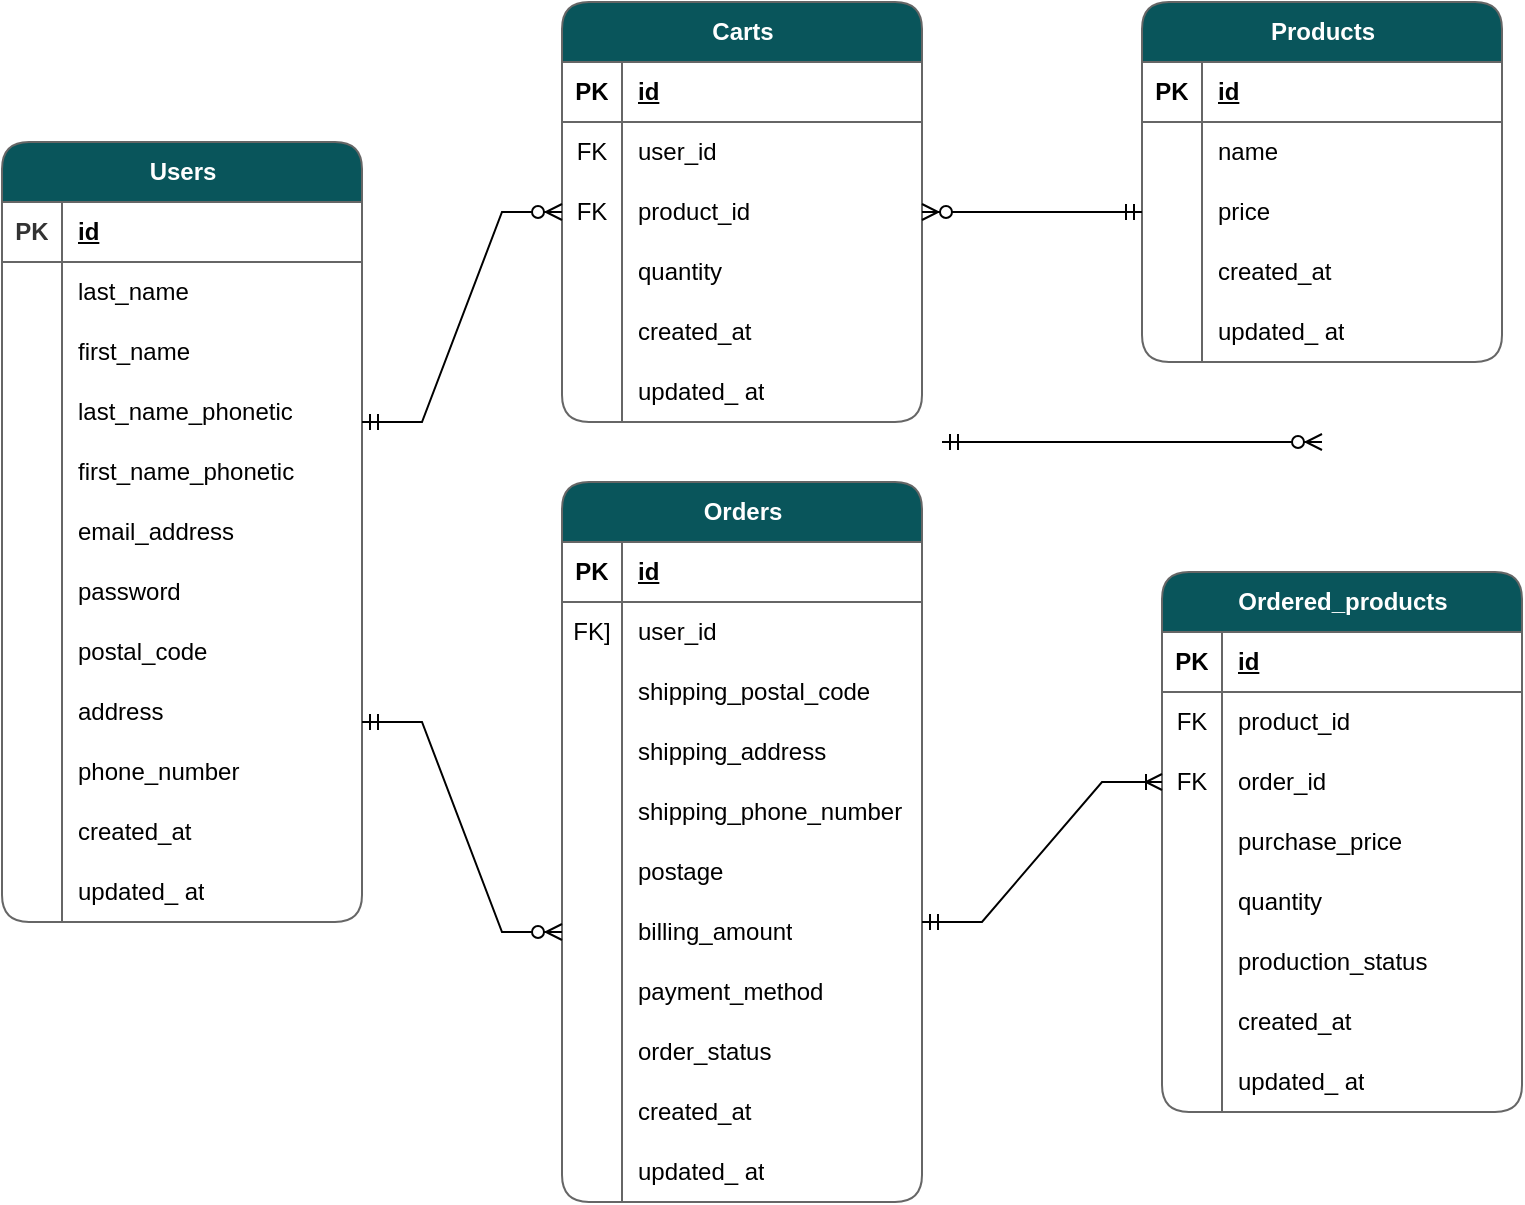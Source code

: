<mxfile version="22.0.6" type="github">
  <diagram name="ページ1" id="nwDqzU09awGW9YATZ_V5">
    <mxGraphModel dx="1235" dy="666" grid="1" gridSize="10" guides="1" tooltips="1" connect="1" arrows="1" fold="1" page="1" pageScale="1" pageWidth="827" pageHeight="1169" math="0" shadow="0">
      <root>
        <mxCell id="0" />
        <mxCell id="1" parent="0" />
        <mxCell id="tBLxV8SjQWjYZ5HWTpgi-1" value="Users" style="shape=table;startSize=30;container=1;collapsible=1;childLayout=tableLayout;fixedRows=1;rowLines=0;fontStyle=1;align=center;resizeLast=1;html=1;rounded=1;shadow=0;swimlaneFillColor=#FFFFFF;fontSize=12;labelBackgroundColor=none;fillColor=#09555B;strokeColor=#666666;fontColor=#FFFFFF;" parent="1" vertex="1">
          <mxGeometry x="50" y="120" width="180" height="390" as="geometry" />
        </mxCell>
        <mxCell id="tBLxV8SjQWjYZ5HWTpgi-2" value="" style="shape=tableRow;horizontal=0;startSize=0;swimlaneHead=0;swimlaneBody=0;fillColor=none;collapsible=0;dropTarget=0;points=[[0,0.5],[1,0.5]];portConstraint=eastwest;top=0;left=0;right=0;bottom=1;labelBackgroundColor=none;strokeColor=#666666;fontColor=#333333;swimlaneFillColor=#FFFFFF;" parent="tBLxV8SjQWjYZ5HWTpgi-1" vertex="1">
          <mxGeometry y="30" width="180" height="30" as="geometry" />
        </mxCell>
        <mxCell id="tBLxV8SjQWjYZ5HWTpgi-3" value="PK" style="shape=partialRectangle;connectable=0;fillColor=none;top=0;left=0;bottom=0;right=0;fontStyle=1;overflow=hidden;whiteSpace=wrap;html=1;labelBackgroundColor=none;strokeColor=#666666;fontColor=#333333;swimlaneFillColor=#FFFFFF;" parent="tBLxV8SjQWjYZ5HWTpgi-2" vertex="1">
          <mxGeometry width="30" height="30" as="geometry">
            <mxRectangle width="30" height="30" as="alternateBounds" />
          </mxGeometry>
        </mxCell>
        <mxCell id="tBLxV8SjQWjYZ5HWTpgi-4" value="id" style="shape=partialRectangle;connectable=0;fillColor=none;top=0;left=0;bottom=0;right=0;align=left;spacingLeft=6;fontStyle=5;overflow=hidden;whiteSpace=wrap;html=1;labelBackgroundColor=none;strokeColor=#666666;fontColor=#000000;swimlaneFillColor=#FFFFFF;" parent="tBLxV8SjQWjYZ5HWTpgi-2" vertex="1">
          <mxGeometry x="30" width="150" height="30" as="geometry">
            <mxRectangle width="150" height="30" as="alternateBounds" />
          </mxGeometry>
        </mxCell>
        <mxCell id="tBLxV8SjQWjYZ5HWTpgi-5" value="" style="shape=tableRow;horizontal=0;startSize=0;swimlaneHead=0;swimlaneBody=0;fillColor=none;collapsible=0;dropTarget=0;points=[[0,0.5],[1,0.5]];portConstraint=eastwest;top=0;left=0;right=0;bottom=0;labelBackgroundColor=none;strokeColor=#666666;fontColor=#333333;swimlaneFillColor=#FFFFFF;" parent="tBLxV8SjQWjYZ5HWTpgi-1" vertex="1">
          <mxGeometry y="60" width="180" height="30" as="geometry" />
        </mxCell>
        <mxCell id="tBLxV8SjQWjYZ5HWTpgi-6" value="" style="shape=partialRectangle;connectable=0;fillColor=none;top=0;left=0;bottom=0;right=0;editable=1;overflow=hidden;whiteSpace=wrap;html=1;labelBackgroundColor=none;strokeColor=#666666;fontColor=#333333;swimlaneFillColor=#FFFFFF;" parent="tBLxV8SjQWjYZ5HWTpgi-5" vertex="1">
          <mxGeometry width="30" height="30" as="geometry">
            <mxRectangle width="30" height="30" as="alternateBounds" />
          </mxGeometry>
        </mxCell>
        <mxCell id="tBLxV8SjQWjYZ5HWTpgi-7" value="last_name" style="shape=partialRectangle;connectable=0;fillColor=none;top=0;left=0;bottom=0;right=0;align=left;spacingLeft=6;overflow=hidden;whiteSpace=wrap;html=1;labelBackgroundColor=none;strokeColor=#666666;fontColor=#000000;swimlaneFillColor=#FFFFFF;" parent="tBLxV8SjQWjYZ5HWTpgi-5" vertex="1">
          <mxGeometry x="30" width="150" height="30" as="geometry">
            <mxRectangle width="150" height="30" as="alternateBounds" />
          </mxGeometry>
        </mxCell>
        <mxCell id="Sq_PaUydA-7eshv0mFdp-24" style="shape=tableRow;horizontal=0;startSize=0;swimlaneHead=0;swimlaneBody=0;fillColor=none;collapsible=0;dropTarget=0;points=[[0,0.5],[1,0.5]];portConstraint=eastwest;top=0;left=0;right=0;bottom=0;labelBackgroundColor=none;strokeColor=#666666;fontColor=#333333;swimlaneFillColor=#FFFFFF;" parent="tBLxV8SjQWjYZ5HWTpgi-1" vertex="1">
          <mxGeometry y="90" width="180" height="30" as="geometry" />
        </mxCell>
        <mxCell id="Sq_PaUydA-7eshv0mFdp-25" style="shape=partialRectangle;connectable=0;fillColor=none;top=0;left=0;bottom=0;right=0;editable=1;overflow=hidden;whiteSpace=wrap;html=1;labelBackgroundColor=none;strokeColor=#666666;fontColor=#333333;swimlaneFillColor=#FFFFFF;" parent="Sq_PaUydA-7eshv0mFdp-24" vertex="1">
          <mxGeometry width="30" height="30" as="geometry">
            <mxRectangle width="30" height="30" as="alternateBounds" />
          </mxGeometry>
        </mxCell>
        <mxCell id="Sq_PaUydA-7eshv0mFdp-26" value="first_name" style="shape=partialRectangle;connectable=0;fillColor=none;top=0;left=0;bottom=0;right=0;align=left;spacingLeft=6;overflow=hidden;whiteSpace=wrap;html=1;labelBackgroundColor=none;strokeColor=#666666;fontColor=#000000;swimlaneFillColor=#FFFFFF;" parent="Sq_PaUydA-7eshv0mFdp-24" vertex="1">
          <mxGeometry x="30" width="150" height="30" as="geometry">
            <mxRectangle width="150" height="30" as="alternateBounds" />
          </mxGeometry>
        </mxCell>
        <mxCell id="Sq_PaUydA-7eshv0mFdp-30" style="shape=tableRow;horizontal=0;startSize=0;swimlaneHead=0;swimlaneBody=0;fillColor=none;collapsible=0;dropTarget=0;points=[[0,0.5],[1,0.5]];portConstraint=eastwest;top=0;left=0;right=0;bottom=0;labelBackgroundColor=none;strokeColor=#666666;fontColor=#333333;swimlaneFillColor=#FFFFFF;" parent="tBLxV8SjQWjYZ5HWTpgi-1" vertex="1">
          <mxGeometry y="120" width="180" height="30" as="geometry" />
        </mxCell>
        <mxCell id="Sq_PaUydA-7eshv0mFdp-31" style="shape=partialRectangle;connectable=0;fillColor=none;top=0;left=0;bottom=0;right=0;editable=1;overflow=hidden;whiteSpace=wrap;html=1;labelBackgroundColor=none;strokeColor=#666666;fontColor=#333333;swimlaneFillColor=#FFFFFF;" parent="Sq_PaUydA-7eshv0mFdp-30" vertex="1">
          <mxGeometry width="30" height="30" as="geometry">
            <mxRectangle width="30" height="30" as="alternateBounds" />
          </mxGeometry>
        </mxCell>
        <mxCell id="Sq_PaUydA-7eshv0mFdp-32" value="last_name_phonetic" style="shape=partialRectangle;connectable=0;fillColor=none;top=0;left=0;bottom=0;right=0;align=left;spacingLeft=6;overflow=hidden;whiteSpace=wrap;html=1;labelBackgroundColor=none;strokeColor=#666666;fontColor=#000000;swimlaneFillColor=#FFFFFF;" parent="Sq_PaUydA-7eshv0mFdp-30" vertex="1">
          <mxGeometry x="30" width="150" height="30" as="geometry">
            <mxRectangle width="150" height="30" as="alternateBounds" />
          </mxGeometry>
        </mxCell>
        <mxCell id="Sq_PaUydA-7eshv0mFdp-27" style="shape=tableRow;horizontal=0;startSize=0;swimlaneHead=0;swimlaneBody=0;fillColor=none;collapsible=0;dropTarget=0;points=[[0,0.5],[1,0.5]];portConstraint=eastwest;top=0;left=0;right=0;bottom=0;labelBackgroundColor=none;strokeColor=#666666;fontColor=#333333;swimlaneFillColor=#FFFFFF;" parent="tBLxV8SjQWjYZ5HWTpgi-1" vertex="1">
          <mxGeometry y="150" width="180" height="30" as="geometry" />
        </mxCell>
        <mxCell id="Sq_PaUydA-7eshv0mFdp-28" style="shape=partialRectangle;connectable=0;fillColor=none;top=0;left=0;bottom=0;right=0;editable=1;overflow=hidden;whiteSpace=wrap;html=1;labelBackgroundColor=none;strokeColor=#666666;fontColor=#333333;swimlaneFillColor=#FFFFFF;" parent="Sq_PaUydA-7eshv0mFdp-27" vertex="1">
          <mxGeometry width="30" height="30" as="geometry">
            <mxRectangle width="30" height="30" as="alternateBounds" />
          </mxGeometry>
        </mxCell>
        <mxCell id="Sq_PaUydA-7eshv0mFdp-29" value="first_name_phonetic" style="shape=partialRectangle;connectable=0;fillColor=none;top=0;left=0;bottom=0;right=0;align=left;spacingLeft=6;overflow=hidden;whiteSpace=wrap;html=1;labelBackgroundColor=none;strokeColor=#666666;fontColor=#000000;swimlaneFillColor=#FFFFFF;" parent="Sq_PaUydA-7eshv0mFdp-27" vertex="1">
          <mxGeometry x="30" width="150" height="30" as="geometry">
            <mxRectangle width="150" height="30" as="alternateBounds" />
          </mxGeometry>
        </mxCell>
        <mxCell id="tBLxV8SjQWjYZ5HWTpgi-11" value="" style="shape=tableRow;horizontal=0;startSize=0;swimlaneHead=0;swimlaneBody=0;fillColor=none;collapsible=0;dropTarget=0;points=[[0,0.5],[1,0.5]];portConstraint=eastwest;top=0;left=0;right=0;bottom=0;labelBackgroundColor=none;strokeColor=#666666;fontColor=#333333;swimlaneFillColor=#FFFFFF;" parent="tBLxV8SjQWjYZ5HWTpgi-1" vertex="1">
          <mxGeometry y="180" width="180" height="30" as="geometry" />
        </mxCell>
        <mxCell id="tBLxV8SjQWjYZ5HWTpgi-12" value="" style="shape=partialRectangle;connectable=0;fillColor=none;top=0;left=0;bottom=0;right=0;editable=1;overflow=hidden;whiteSpace=wrap;html=1;labelBackgroundColor=none;strokeColor=#666666;fontColor=#333333;swimlaneFillColor=#FFFFFF;" parent="tBLxV8SjQWjYZ5HWTpgi-11" vertex="1">
          <mxGeometry width="30" height="30" as="geometry">
            <mxRectangle width="30" height="30" as="alternateBounds" />
          </mxGeometry>
        </mxCell>
        <mxCell id="tBLxV8SjQWjYZ5HWTpgi-13" value="email_address" style="shape=partialRectangle;connectable=0;fillColor=none;top=0;left=0;bottom=0;right=0;align=left;spacingLeft=6;overflow=hidden;whiteSpace=wrap;html=1;labelBackgroundColor=none;strokeColor=#666666;fontColor=#000000;swimlaneFillColor=#FFFFFF;" parent="tBLxV8SjQWjYZ5HWTpgi-11" vertex="1">
          <mxGeometry x="30" width="150" height="30" as="geometry">
            <mxRectangle width="150" height="30" as="alternateBounds" />
          </mxGeometry>
        </mxCell>
        <mxCell id="tBLxV8SjQWjYZ5HWTpgi-8" value="" style="shape=tableRow;horizontal=0;startSize=0;swimlaneHead=0;swimlaneBody=0;fillColor=none;collapsible=0;dropTarget=0;points=[[0,0.5],[1,0.5]];portConstraint=eastwest;top=0;left=0;right=0;bottom=0;labelBackgroundColor=none;strokeColor=#666666;fontColor=#333333;swimlaneFillColor=#FFFFFF;" parent="tBLxV8SjQWjYZ5HWTpgi-1" vertex="1">
          <mxGeometry y="210" width="180" height="30" as="geometry" />
        </mxCell>
        <mxCell id="tBLxV8SjQWjYZ5HWTpgi-9" value="" style="shape=partialRectangle;connectable=0;fillColor=none;top=0;left=0;bottom=0;right=0;editable=1;overflow=hidden;whiteSpace=wrap;html=1;labelBackgroundColor=none;strokeColor=#666666;fontColor=#333333;swimlaneFillColor=#FFFFFF;" parent="tBLxV8SjQWjYZ5HWTpgi-8" vertex="1">
          <mxGeometry width="30" height="30" as="geometry">
            <mxRectangle width="30" height="30" as="alternateBounds" />
          </mxGeometry>
        </mxCell>
        <mxCell id="tBLxV8SjQWjYZ5HWTpgi-10" value="password" style="shape=partialRectangle;connectable=0;fillColor=none;top=0;left=0;bottom=0;right=0;align=left;spacingLeft=6;overflow=hidden;whiteSpace=wrap;html=1;labelBackgroundColor=none;strokeColor=#666666;fontColor=#000000;swimlaneFillColor=#FFFFFF;" parent="tBLxV8SjQWjYZ5HWTpgi-8" vertex="1">
          <mxGeometry x="30" width="150" height="30" as="geometry">
            <mxRectangle width="150" height="30" as="alternateBounds" />
          </mxGeometry>
        </mxCell>
        <mxCell id="Sq_PaUydA-7eshv0mFdp-7" style="shape=tableRow;horizontal=0;startSize=0;swimlaneHead=0;swimlaneBody=0;fillColor=none;collapsible=0;dropTarget=0;points=[[0,0.5],[1,0.5]];portConstraint=eastwest;top=0;left=0;right=0;bottom=0;labelBackgroundColor=none;strokeColor=#666666;fontColor=#333333;swimlaneFillColor=#FFFFFF;" parent="tBLxV8SjQWjYZ5HWTpgi-1" vertex="1">
          <mxGeometry y="240" width="180" height="30" as="geometry" />
        </mxCell>
        <mxCell id="Sq_PaUydA-7eshv0mFdp-8" style="shape=partialRectangle;connectable=0;fillColor=none;top=0;left=0;bottom=0;right=0;editable=1;overflow=hidden;whiteSpace=wrap;html=1;labelBackgroundColor=none;strokeColor=#666666;fontColor=#333333;swimlaneFillColor=#FFFFFF;" parent="Sq_PaUydA-7eshv0mFdp-7" vertex="1">
          <mxGeometry width="30" height="30" as="geometry">
            <mxRectangle width="30" height="30" as="alternateBounds" />
          </mxGeometry>
        </mxCell>
        <mxCell id="Sq_PaUydA-7eshv0mFdp-9" value="postal_code" style="shape=partialRectangle;connectable=0;fillColor=none;top=0;left=0;bottom=0;right=0;align=left;spacingLeft=6;overflow=hidden;whiteSpace=wrap;html=1;labelBackgroundColor=none;strokeColor=#666666;fontColor=#000000;swimlaneFillColor=#FFFFFF;" parent="Sq_PaUydA-7eshv0mFdp-7" vertex="1">
          <mxGeometry x="30" width="150" height="30" as="geometry">
            <mxRectangle width="150" height="30" as="alternateBounds" />
          </mxGeometry>
        </mxCell>
        <mxCell id="Sq_PaUydA-7eshv0mFdp-10" style="shape=tableRow;horizontal=0;startSize=0;swimlaneHead=0;swimlaneBody=0;fillColor=none;collapsible=0;dropTarget=0;points=[[0,0.5],[1,0.5]];portConstraint=eastwest;top=0;left=0;right=0;bottom=0;labelBackgroundColor=none;strokeColor=#666666;fontColor=#333333;swimlaneFillColor=#FFFFFF;" parent="tBLxV8SjQWjYZ5HWTpgi-1" vertex="1">
          <mxGeometry y="270" width="180" height="30" as="geometry" />
        </mxCell>
        <mxCell id="Sq_PaUydA-7eshv0mFdp-11" style="shape=partialRectangle;connectable=0;fillColor=none;top=0;left=0;bottom=0;right=0;editable=1;overflow=hidden;whiteSpace=wrap;html=1;labelBackgroundColor=none;strokeColor=#666666;fontColor=#333333;swimlaneFillColor=#FFFFFF;" parent="Sq_PaUydA-7eshv0mFdp-10" vertex="1">
          <mxGeometry width="30" height="30" as="geometry">
            <mxRectangle width="30" height="30" as="alternateBounds" />
          </mxGeometry>
        </mxCell>
        <mxCell id="Sq_PaUydA-7eshv0mFdp-12" value="address" style="shape=partialRectangle;connectable=0;fillColor=none;top=0;left=0;bottom=0;right=0;align=left;spacingLeft=6;overflow=hidden;whiteSpace=wrap;html=1;labelBackgroundColor=none;strokeColor=#666666;fontColor=#000000;swimlaneFillColor=#FFFFFF;" parent="Sq_PaUydA-7eshv0mFdp-10" vertex="1">
          <mxGeometry x="30" width="150" height="30" as="geometry">
            <mxRectangle width="150" height="30" as="alternateBounds" />
          </mxGeometry>
        </mxCell>
        <mxCell id="YsXFRis1GorDOg6ayHIY-41" style="shape=tableRow;horizontal=0;startSize=0;swimlaneHead=0;swimlaneBody=0;fillColor=none;collapsible=0;dropTarget=0;points=[[0,0.5],[1,0.5]];portConstraint=eastwest;top=0;left=0;right=0;bottom=0;labelBackgroundColor=none;strokeColor=#666666;fontColor=#333333;swimlaneFillColor=#FFFFFF;" vertex="1" parent="tBLxV8SjQWjYZ5HWTpgi-1">
          <mxGeometry y="300" width="180" height="30" as="geometry" />
        </mxCell>
        <mxCell id="YsXFRis1GorDOg6ayHIY-42" style="shape=partialRectangle;connectable=0;fillColor=none;top=0;left=0;bottom=0;right=0;editable=1;overflow=hidden;whiteSpace=wrap;html=1;labelBackgroundColor=none;strokeColor=#666666;fontColor=#333333;swimlaneFillColor=#FFFFFF;" vertex="1" parent="YsXFRis1GorDOg6ayHIY-41">
          <mxGeometry width="30" height="30" as="geometry">
            <mxRectangle width="30" height="30" as="alternateBounds" />
          </mxGeometry>
        </mxCell>
        <mxCell id="YsXFRis1GorDOg6ayHIY-43" value="phone_number" style="shape=partialRectangle;connectable=0;fillColor=none;top=0;left=0;bottom=0;right=0;align=left;spacingLeft=6;overflow=hidden;whiteSpace=wrap;html=1;labelBackgroundColor=none;strokeColor=#666666;fontColor=#000000;swimlaneFillColor=#FFFFFF;" vertex="1" parent="YsXFRis1GorDOg6ayHIY-41">
          <mxGeometry x="30" width="150" height="30" as="geometry">
            <mxRectangle width="150" height="30" as="alternateBounds" />
          </mxGeometry>
        </mxCell>
        <mxCell id="Flq6mwINSHxZf68kvS4r-76" style="shape=tableRow;horizontal=0;startSize=0;swimlaneHead=0;swimlaneBody=0;fillColor=none;collapsible=0;dropTarget=0;points=[[0,0.5],[1,0.5]];portConstraint=eastwest;top=0;left=0;right=0;bottom=0;labelBackgroundColor=none;strokeColor=#666666;fontColor=#333333;swimlaneFillColor=#FFFFFF;" parent="tBLxV8SjQWjYZ5HWTpgi-1" vertex="1">
          <mxGeometry y="330" width="180" height="30" as="geometry" />
        </mxCell>
        <mxCell id="Flq6mwINSHxZf68kvS4r-77" style="shape=partialRectangle;connectable=0;fillColor=none;top=0;left=0;bottom=0;right=0;editable=1;overflow=hidden;whiteSpace=wrap;html=1;labelBackgroundColor=none;strokeColor=#666666;fontColor=#333333;swimlaneFillColor=#FFFFFF;" parent="Flq6mwINSHxZf68kvS4r-76" vertex="1">
          <mxGeometry width="30" height="30" as="geometry">
            <mxRectangle width="30" height="30" as="alternateBounds" />
          </mxGeometry>
        </mxCell>
        <mxCell id="Flq6mwINSHxZf68kvS4r-78" value="created_at" style="shape=partialRectangle;connectable=0;fillColor=none;top=0;left=0;bottom=0;right=0;align=left;spacingLeft=6;overflow=hidden;whiteSpace=wrap;html=1;labelBackgroundColor=none;strokeColor=#666666;fontColor=#000000;swimlaneFillColor=#FFFFFF;" parent="Flq6mwINSHxZf68kvS4r-76" vertex="1">
          <mxGeometry x="30" width="150" height="30" as="geometry">
            <mxRectangle width="150" height="30" as="alternateBounds" />
          </mxGeometry>
        </mxCell>
        <mxCell id="Flq6mwINSHxZf68kvS4r-73" style="shape=tableRow;horizontal=0;startSize=0;swimlaneHead=0;swimlaneBody=0;fillColor=none;collapsible=0;dropTarget=0;points=[[0,0.5],[1,0.5]];portConstraint=eastwest;top=0;left=0;right=0;bottom=0;labelBackgroundColor=none;strokeColor=#666666;fontColor=#333333;swimlaneFillColor=#FFFFFF;" parent="tBLxV8SjQWjYZ5HWTpgi-1" vertex="1">
          <mxGeometry y="360" width="180" height="30" as="geometry" />
        </mxCell>
        <mxCell id="Flq6mwINSHxZf68kvS4r-74" style="shape=partialRectangle;connectable=0;fillColor=none;top=0;left=0;bottom=0;right=0;editable=1;overflow=hidden;whiteSpace=wrap;html=1;labelBackgroundColor=none;strokeColor=#666666;fontColor=#333333;swimlaneFillColor=#FFFFFF;" parent="Flq6mwINSHxZf68kvS4r-73" vertex="1">
          <mxGeometry width="30" height="30" as="geometry">
            <mxRectangle width="30" height="30" as="alternateBounds" />
          </mxGeometry>
        </mxCell>
        <mxCell id="Flq6mwINSHxZf68kvS4r-75" value="updated_ at" style="shape=partialRectangle;connectable=0;fillColor=none;top=0;left=0;bottom=0;right=0;align=left;spacingLeft=6;overflow=hidden;whiteSpace=wrap;html=1;labelBackgroundColor=none;strokeColor=#666666;fontColor=#000000;swimlaneFillColor=#FFFFFF;" parent="Flq6mwINSHxZf68kvS4r-73" vertex="1">
          <mxGeometry x="30" width="150" height="30" as="geometry">
            <mxRectangle width="150" height="30" as="alternateBounds" />
          </mxGeometry>
        </mxCell>
        <mxCell id="Flq6mwINSHxZf68kvS4r-38" value="Products" style="shape=table;startSize=30;container=1;collapsible=1;childLayout=tableLayout;fixedRows=1;rowLines=0;fontStyle=1;align=center;resizeLast=1;html=1;rounded=1;swimlaneFillColor=#FFFFFF;labelBackgroundColor=none;fillColor=#09555B;strokeColor=#666666;fontColor=#FFFFFF;" parent="1" vertex="1">
          <mxGeometry x="620" y="50" width="180" height="180" as="geometry" />
        </mxCell>
        <mxCell id="Flq6mwINSHxZf68kvS4r-39" value="" style="shape=tableRow;horizontal=0;startSize=0;swimlaneHead=0;swimlaneBody=0;fillColor=none;collapsible=0;dropTarget=0;points=[[0,0.5],[1,0.5]];portConstraint=eastwest;top=0;left=0;right=0;bottom=1;labelBackgroundColor=none;strokeColor=#666666;fontColor=#000000;swimlaneFillColor=#FFFFFF;" parent="Flq6mwINSHxZf68kvS4r-38" vertex="1">
          <mxGeometry y="30" width="180" height="30" as="geometry" />
        </mxCell>
        <mxCell id="Flq6mwINSHxZf68kvS4r-40" value="PK" style="shape=partialRectangle;connectable=0;fillColor=none;top=0;left=0;bottom=0;right=0;fontStyle=1;overflow=hidden;whiteSpace=wrap;html=1;labelBackgroundColor=none;strokeColor=#666666;fontColor=#000000;swimlaneFillColor=#FFFFFF;" parent="Flq6mwINSHxZf68kvS4r-39" vertex="1">
          <mxGeometry width="30" height="30" as="geometry">
            <mxRectangle width="30" height="30" as="alternateBounds" />
          </mxGeometry>
        </mxCell>
        <mxCell id="Flq6mwINSHxZf68kvS4r-41" value="id" style="shape=partialRectangle;connectable=0;fillColor=none;top=0;left=0;bottom=0;right=0;align=left;spacingLeft=6;fontStyle=5;overflow=hidden;whiteSpace=wrap;html=1;labelBackgroundColor=none;strokeColor=#666666;fontColor=#000000;swimlaneFillColor=#FFFFFF;" parent="Flq6mwINSHxZf68kvS4r-39" vertex="1">
          <mxGeometry x="30" width="150" height="30" as="geometry">
            <mxRectangle width="150" height="30" as="alternateBounds" />
          </mxGeometry>
        </mxCell>
        <mxCell id="Flq6mwINSHxZf68kvS4r-42" value="" style="shape=tableRow;horizontal=0;startSize=0;swimlaneHead=0;swimlaneBody=0;fillColor=none;collapsible=0;dropTarget=0;points=[[0,0.5],[1,0.5]];portConstraint=eastwest;top=0;left=0;right=0;bottom=0;labelBackgroundColor=none;strokeColor=#666666;fontColor=#000000;swimlaneFillColor=#FFFFFF;" parent="Flq6mwINSHxZf68kvS4r-38" vertex="1">
          <mxGeometry y="60" width="180" height="30" as="geometry" />
        </mxCell>
        <mxCell id="Flq6mwINSHxZf68kvS4r-43" value="" style="shape=partialRectangle;connectable=0;fillColor=none;top=0;left=0;bottom=0;right=0;editable=1;overflow=hidden;whiteSpace=wrap;html=1;labelBackgroundColor=none;strokeColor=#666666;fontColor=#000000;swimlaneFillColor=#FFFFFF;" parent="Flq6mwINSHxZf68kvS4r-42" vertex="1">
          <mxGeometry width="30" height="30" as="geometry">
            <mxRectangle width="30" height="30" as="alternateBounds" />
          </mxGeometry>
        </mxCell>
        <mxCell id="Flq6mwINSHxZf68kvS4r-44" value="name" style="shape=partialRectangle;connectable=0;fillColor=none;top=0;left=0;bottom=0;right=0;align=left;spacingLeft=6;overflow=hidden;whiteSpace=wrap;html=1;labelBackgroundColor=none;strokeColor=#666666;fontColor=#000000;swimlaneFillColor=#FFFFFF;" parent="Flq6mwINSHxZf68kvS4r-42" vertex="1">
          <mxGeometry x="30" width="150" height="30" as="geometry">
            <mxRectangle width="150" height="30" as="alternateBounds" />
          </mxGeometry>
        </mxCell>
        <mxCell id="Sq_PaUydA-7eshv0mFdp-1" style="shape=tableRow;horizontal=0;startSize=0;swimlaneHead=0;swimlaneBody=0;fillColor=none;collapsible=0;dropTarget=0;points=[[0,0.5],[1,0.5]];portConstraint=eastwest;top=0;left=0;right=0;bottom=0;labelBackgroundColor=none;strokeColor=#666666;fontColor=#000000;swimlaneFillColor=#FFFFFF;" parent="Flq6mwINSHxZf68kvS4r-38" vertex="1">
          <mxGeometry y="90" width="180" height="30" as="geometry" />
        </mxCell>
        <mxCell id="Sq_PaUydA-7eshv0mFdp-2" style="shape=partialRectangle;connectable=0;fillColor=none;top=0;left=0;bottom=0;right=0;editable=1;overflow=hidden;whiteSpace=wrap;html=1;labelBackgroundColor=none;strokeColor=#666666;fontColor=#000000;swimlaneFillColor=#FFFFFF;" parent="Sq_PaUydA-7eshv0mFdp-1" vertex="1">
          <mxGeometry width="30" height="30" as="geometry">
            <mxRectangle width="30" height="30" as="alternateBounds" />
          </mxGeometry>
        </mxCell>
        <mxCell id="Sq_PaUydA-7eshv0mFdp-3" value="price" style="shape=partialRectangle;connectable=0;fillColor=none;top=0;left=0;bottom=0;right=0;align=left;spacingLeft=6;overflow=hidden;whiteSpace=wrap;html=1;labelBackgroundColor=none;strokeColor=#666666;fontColor=#000000;swimlaneFillColor=#FFFFFF;" parent="Sq_PaUydA-7eshv0mFdp-1" vertex="1">
          <mxGeometry x="30" width="150" height="30" as="geometry">
            <mxRectangle width="150" height="30" as="alternateBounds" />
          </mxGeometry>
        </mxCell>
        <mxCell id="Flq6mwINSHxZf68kvS4r-45" value="" style="shape=tableRow;horizontal=0;startSize=0;swimlaneHead=0;swimlaneBody=0;fillColor=none;collapsible=0;dropTarget=0;points=[[0,0.5],[1,0.5]];portConstraint=eastwest;top=0;left=0;right=0;bottom=0;labelBackgroundColor=none;strokeColor=#666666;fontColor=#000000;swimlaneFillColor=#FFFFFF;" parent="Flq6mwINSHxZf68kvS4r-38" vertex="1">
          <mxGeometry y="120" width="180" height="30" as="geometry" />
        </mxCell>
        <mxCell id="Flq6mwINSHxZf68kvS4r-46" value="" style="shape=partialRectangle;connectable=0;fillColor=none;top=0;left=0;bottom=0;right=0;editable=1;overflow=hidden;whiteSpace=wrap;html=1;labelBackgroundColor=none;strokeColor=#666666;fontColor=#000000;swimlaneFillColor=#FFFFFF;" parent="Flq6mwINSHxZf68kvS4r-45" vertex="1">
          <mxGeometry width="30" height="30" as="geometry">
            <mxRectangle width="30" height="30" as="alternateBounds" />
          </mxGeometry>
        </mxCell>
        <mxCell id="Flq6mwINSHxZf68kvS4r-47" value="created_at" style="shape=partialRectangle;connectable=0;fillColor=none;top=0;left=0;bottom=0;right=0;align=left;spacingLeft=6;overflow=hidden;whiteSpace=wrap;html=1;labelBackgroundColor=none;strokeColor=#666666;fontColor=#000000;swimlaneFillColor=#FFFFFF;" parent="Flq6mwINSHxZf68kvS4r-45" vertex="1">
          <mxGeometry x="30" width="150" height="30" as="geometry">
            <mxRectangle width="150" height="30" as="alternateBounds" />
          </mxGeometry>
        </mxCell>
        <mxCell id="Flq6mwINSHxZf68kvS4r-48" value="" style="shape=tableRow;horizontal=0;startSize=0;swimlaneHead=0;swimlaneBody=0;fillColor=none;collapsible=0;dropTarget=0;points=[[0,0.5],[1,0.5]];portConstraint=eastwest;top=0;left=0;right=0;bottom=0;labelBackgroundColor=none;strokeColor=#666666;fontColor=#000000;swimlaneFillColor=#FFFFFF;" parent="Flq6mwINSHxZf68kvS4r-38" vertex="1">
          <mxGeometry y="150" width="180" height="30" as="geometry" />
        </mxCell>
        <mxCell id="Flq6mwINSHxZf68kvS4r-49" value="" style="shape=partialRectangle;connectable=0;fillColor=none;top=0;left=0;bottom=0;right=0;editable=1;overflow=hidden;whiteSpace=wrap;html=1;labelBackgroundColor=none;strokeColor=#666666;fontColor=#000000;swimlaneFillColor=#FFFFFF;" parent="Flq6mwINSHxZf68kvS4r-48" vertex="1">
          <mxGeometry width="30" height="30" as="geometry">
            <mxRectangle width="30" height="30" as="alternateBounds" />
          </mxGeometry>
        </mxCell>
        <mxCell id="Flq6mwINSHxZf68kvS4r-50" value="updated_ at" style="shape=partialRectangle;connectable=0;fillColor=none;top=0;left=0;bottom=0;right=0;align=left;spacingLeft=6;overflow=hidden;whiteSpace=wrap;html=1;labelBackgroundColor=none;strokeColor=#666666;fontColor=#000000;swimlaneFillColor=#FFFFFF;" parent="Flq6mwINSHxZf68kvS4r-48" vertex="1">
          <mxGeometry x="30" width="150" height="30" as="geometry">
            <mxRectangle width="150" height="30" as="alternateBounds" />
          </mxGeometry>
        </mxCell>
        <mxCell id="Sq_PaUydA-7eshv0mFdp-33" value="Carts" style="shape=table;startSize=30;container=1;collapsible=1;childLayout=tableLayout;fixedRows=1;rowLines=0;fontStyle=1;align=center;resizeLast=1;html=1;swimlaneFillColor=#FFFFFF;rounded=1;labelBackgroundColor=none;fillColor=#09555B;strokeColor=#666666;fontColor=#FFFFFF;" parent="1" vertex="1">
          <mxGeometry x="330" y="50" width="180" height="210" as="geometry" />
        </mxCell>
        <mxCell id="Sq_PaUydA-7eshv0mFdp-34" value="" style="shape=tableRow;horizontal=0;startSize=0;swimlaneHead=0;swimlaneBody=0;fillColor=none;collapsible=0;dropTarget=0;points=[[0,0.5],[1,0.5]];portConstraint=eastwest;top=0;left=0;right=0;bottom=1;labelBackgroundColor=none;strokeColor=#666666;fontColor=#000000;swimlaneFillColor=#FFFFFF;" parent="Sq_PaUydA-7eshv0mFdp-33" vertex="1">
          <mxGeometry y="30" width="180" height="30" as="geometry" />
        </mxCell>
        <mxCell id="Sq_PaUydA-7eshv0mFdp-35" value="PK" style="shape=partialRectangle;connectable=0;fillColor=none;top=0;left=0;bottom=0;right=0;fontStyle=1;overflow=hidden;whiteSpace=wrap;html=1;labelBackgroundColor=none;strokeColor=#666666;fontColor=#000000;swimlaneFillColor=#FFFFFF;" parent="Sq_PaUydA-7eshv0mFdp-34" vertex="1">
          <mxGeometry width="30" height="30" as="geometry">
            <mxRectangle width="30" height="30" as="alternateBounds" />
          </mxGeometry>
        </mxCell>
        <mxCell id="Sq_PaUydA-7eshv0mFdp-36" value="id" style="shape=partialRectangle;connectable=0;fillColor=none;top=0;left=0;bottom=0;right=0;align=left;spacingLeft=6;fontStyle=5;overflow=hidden;whiteSpace=wrap;html=1;labelBackgroundColor=none;strokeColor=#666666;fontColor=#000000;swimlaneFillColor=#FFFFFF;" parent="Sq_PaUydA-7eshv0mFdp-34" vertex="1">
          <mxGeometry x="30" width="150" height="30" as="geometry">
            <mxRectangle width="150" height="30" as="alternateBounds" />
          </mxGeometry>
        </mxCell>
        <mxCell id="Sq_PaUydA-7eshv0mFdp-37" value="" style="shape=tableRow;horizontal=0;startSize=0;swimlaneHead=0;swimlaneBody=0;fillColor=none;collapsible=0;dropTarget=0;points=[[0,0.5],[1,0.5]];portConstraint=eastwest;top=0;left=0;right=0;bottom=0;labelBackgroundColor=none;strokeColor=#666666;fontColor=#000000;swimlaneFillColor=#FFFFFF;" parent="Sq_PaUydA-7eshv0mFdp-33" vertex="1">
          <mxGeometry y="60" width="180" height="30" as="geometry" />
        </mxCell>
        <mxCell id="Sq_PaUydA-7eshv0mFdp-38" value="FK" style="shape=partialRectangle;connectable=0;fillColor=none;top=0;left=0;bottom=0;right=0;editable=1;overflow=hidden;whiteSpace=wrap;html=1;labelBackgroundColor=none;strokeColor=#666666;fontColor=#000000;swimlaneFillColor=#FFFFFF;" parent="Sq_PaUydA-7eshv0mFdp-37" vertex="1">
          <mxGeometry width="30" height="30" as="geometry">
            <mxRectangle width="30" height="30" as="alternateBounds" />
          </mxGeometry>
        </mxCell>
        <mxCell id="Sq_PaUydA-7eshv0mFdp-39" value="user_id" style="shape=partialRectangle;connectable=0;fillColor=none;top=0;left=0;bottom=0;right=0;align=left;spacingLeft=6;overflow=hidden;whiteSpace=wrap;html=1;labelBackgroundColor=none;strokeColor=#666666;fontColor=#000000;swimlaneFillColor=#FFFFFF;" parent="Sq_PaUydA-7eshv0mFdp-37" vertex="1">
          <mxGeometry x="30" width="150" height="30" as="geometry">
            <mxRectangle width="150" height="30" as="alternateBounds" />
          </mxGeometry>
        </mxCell>
        <mxCell id="Sq_PaUydA-7eshv0mFdp-49" style="shape=tableRow;horizontal=0;startSize=0;swimlaneHead=0;swimlaneBody=0;fillColor=none;collapsible=0;dropTarget=0;points=[[0,0.5],[1,0.5]];portConstraint=eastwest;top=0;left=0;right=0;bottom=0;labelBackgroundColor=none;strokeColor=#666666;fontColor=#000000;swimlaneFillColor=#FFFFFF;" parent="Sq_PaUydA-7eshv0mFdp-33" vertex="1">
          <mxGeometry y="90" width="180" height="30" as="geometry" />
        </mxCell>
        <mxCell id="Sq_PaUydA-7eshv0mFdp-50" value="FK" style="shape=partialRectangle;connectable=0;fillColor=none;top=0;left=0;bottom=0;right=0;editable=1;overflow=hidden;whiteSpace=wrap;html=1;labelBackgroundColor=none;strokeColor=#666666;fontColor=#000000;swimlaneFillColor=#FFFFFF;" parent="Sq_PaUydA-7eshv0mFdp-49" vertex="1">
          <mxGeometry width="30" height="30" as="geometry">
            <mxRectangle width="30" height="30" as="alternateBounds" />
          </mxGeometry>
        </mxCell>
        <mxCell id="Sq_PaUydA-7eshv0mFdp-51" value="product_id" style="shape=partialRectangle;connectable=0;fillColor=none;top=0;left=0;bottom=0;right=0;align=left;spacingLeft=6;overflow=hidden;whiteSpace=wrap;html=1;strokeColor=#666666;labelBackgroundColor=none;fontColor=#000000;swimlaneFillColor=#FFFFFF;strokeWidth=1;" parent="Sq_PaUydA-7eshv0mFdp-49" vertex="1">
          <mxGeometry x="30" width="150" height="30" as="geometry">
            <mxRectangle width="150" height="30" as="alternateBounds" />
          </mxGeometry>
        </mxCell>
        <mxCell id="Sq_PaUydA-7eshv0mFdp-71" style="shape=tableRow;horizontal=0;startSize=0;swimlaneHead=0;swimlaneBody=0;fillColor=none;collapsible=0;dropTarget=0;points=[[0,0.5],[1,0.5]];portConstraint=eastwest;top=0;left=0;right=0;bottom=0;labelBackgroundColor=none;strokeColor=#666666;fontColor=#000000;swimlaneFillColor=#FFFFFF;" parent="Sq_PaUydA-7eshv0mFdp-33" vertex="1">
          <mxGeometry y="120" width="180" height="30" as="geometry" />
        </mxCell>
        <mxCell id="Sq_PaUydA-7eshv0mFdp-72" style="shape=partialRectangle;connectable=0;fillColor=none;top=0;left=0;bottom=0;right=0;editable=1;overflow=hidden;whiteSpace=wrap;html=1;labelBackgroundColor=none;strokeColor=#666666;fontColor=#000000;swimlaneFillColor=#FFFFFF;" parent="Sq_PaUydA-7eshv0mFdp-71" vertex="1">
          <mxGeometry width="30" height="30" as="geometry">
            <mxRectangle width="30" height="30" as="alternateBounds" />
          </mxGeometry>
        </mxCell>
        <mxCell id="Sq_PaUydA-7eshv0mFdp-73" value="quantity" style="shape=partialRectangle;connectable=0;fillColor=none;top=0;left=0;bottom=0;right=0;align=left;spacingLeft=6;overflow=hidden;whiteSpace=wrap;html=1;strokeColor=#666666;labelBackgroundColor=none;fontColor=#000000;swimlaneFillColor=#FFFFFF;strokeWidth=1;" parent="Sq_PaUydA-7eshv0mFdp-71" vertex="1">
          <mxGeometry x="30" width="150" height="30" as="geometry">
            <mxRectangle width="150" height="30" as="alternateBounds" />
          </mxGeometry>
        </mxCell>
        <mxCell id="Sq_PaUydA-7eshv0mFdp-40" value="" style="shape=tableRow;horizontal=0;startSize=0;swimlaneHead=0;swimlaneBody=0;fillColor=none;collapsible=0;dropTarget=0;points=[[0,0.5],[1,0.5]];portConstraint=eastwest;top=0;left=0;right=0;bottom=0;labelBackgroundColor=none;strokeColor=#666666;fontColor=#000000;swimlaneFillColor=#FFFFFF;" parent="Sq_PaUydA-7eshv0mFdp-33" vertex="1">
          <mxGeometry y="150" width="180" height="30" as="geometry" />
        </mxCell>
        <mxCell id="Sq_PaUydA-7eshv0mFdp-41" value="" style="shape=partialRectangle;connectable=0;fillColor=none;top=0;left=0;bottom=0;right=0;editable=1;overflow=hidden;whiteSpace=wrap;html=1;labelBackgroundColor=none;strokeColor=#666666;fontColor=#000000;swimlaneFillColor=#FFFFFF;" parent="Sq_PaUydA-7eshv0mFdp-40" vertex="1">
          <mxGeometry width="30" height="30" as="geometry">
            <mxRectangle width="30" height="30" as="alternateBounds" />
          </mxGeometry>
        </mxCell>
        <mxCell id="Sq_PaUydA-7eshv0mFdp-42" value="created_at" style="shape=partialRectangle;connectable=0;fillColor=none;top=0;left=0;bottom=0;right=0;align=left;spacingLeft=6;overflow=hidden;whiteSpace=wrap;html=1;labelBackgroundColor=none;strokeColor=#666666;fontColor=#000000;swimlaneFillColor=#FFFFFF;" parent="Sq_PaUydA-7eshv0mFdp-40" vertex="1">
          <mxGeometry x="30" width="150" height="30" as="geometry">
            <mxRectangle width="150" height="30" as="alternateBounds" />
          </mxGeometry>
        </mxCell>
        <mxCell id="Sq_PaUydA-7eshv0mFdp-43" value="" style="shape=tableRow;horizontal=0;startSize=0;swimlaneHead=0;swimlaneBody=0;fillColor=none;collapsible=0;dropTarget=0;points=[[0,0.5],[1,0.5]];portConstraint=eastwest;top=0;left=0;right=0;bottom=0;labelBackgroundColor=none;strokeColor=#666666;fontColor=#000000;swimlaneFillColor=#FFFFFF;" parent="Sq_PaUydA-7eshv0mFdp-33" vertex="1">
          <mxGeometry y="180" width="180" height="30" as="geometry" />
        </mxCell>
        <mxCell id="Sq_PaUydA-7eshv0mFdp-44" value="" style="shape=partialRectangle;connectable=0;fillColor=none;top=0;left=0;bottom=0;right=0;editable=1;overflow=hidden;whiteSpace=wrap;html=1;labelBackgroundColor=none;strokeColor=#666666;fontColor=#000000;swimlaneFillColor=#FFFFFF;" parent="Sq_PaUydA-7eshv0mFdp-43" vertex="1">
          <mxGeometry width="30" height="30" as="geometry">
            <mxRectangle width="30" height="30" as="alternateBounds" />
          </mxGeometry>
        </mxCell>
        <mxCell id="Sq_PaUydA-7eshv0mFdp-45" value="updated_ at" style="shape=partialRectangle;connectable=0;fillColor=none;top=0;left=0;bottom=0;right=0;align=left;spacingLeft=6;overflow=hidden;whiteSpace=wrap;html=1;labelBackgroundColor=none;strokeColor=#666666;fontColor=#000000;swimlaneFillColor=#FFFFFF;" parent="Sq_PaUydA-7eshv0mFdp-43" vertex="1">
          <mxGeometry x="30" width="150" height="30" as="geometry">
            <mxRectangle width="150" height="30" as="alternateBounds" />
          </mxGeometry>
        </mxCell>
        <mxCell id="Sq_PaUydA-7eshv0mFdp-77" value="Orders" style="shape=table;startSize=30;container=1;collapsible=1;childLayout=tableLayout;fixedRows=1;rowLines=0;fontStyle=1;align=center;resizeLast=1;html=1;strokeColor=#666666;fontColor=#FFFFFF;fillColor=#09555B;rounded=1;swimlaneFillColor=default;" parent="1" vertex="1">
          <mxGeometry x="330" y="290" width="180" height="360" as="geometry" />
        </mxCell>
        <mxCell id="Sq_PaUydA-7eshv0mFdp-78" value="" style="shape=tableRow;horizontal=0;startSize=0;swimlaneHead=0;swimlaneBody=0;fillColor=none;collapsible=0;dropTarget=0;points=[[0,0.5],[1,0.5]];portConstraint=eastwest;top=0;left=0;right=0;bottom=1;strokeColor=#666666;fontColor=#000000;" parent="Sq_PaUydA-7eshv0mFdp-77" vertex="1">
          <mxGeometry y="30" width="180" height="30" as="geometry" />
        </mxCell>
        <mxCell id="Sq_PaUydA-7eshv0mFdp-79" value="PK" style="shape=partialRectangle;connectable=0;fillColor=none;top=0;left=0;bottom=0;right=0;fontStyle=1;overflow=hidden;whiteSpace=wrap;html=1;strokeColor=#666666;fontColor=#000000;" parent="Sq_PaUydA-7eshv0mFdp-78" vertex="1">
          <mxGeometry width="30" height="30" as="geometry">
            <mxRectangle width="30" height="30" as="alternateBounds" />
          </mxGeometry>
        </mxCell>
        <mxCell id="Sq_PaUydA-7eshv0mFdp-80" value="id" style="shape=partialRectangle;connectable=0;fillColor=none;top=0;left=0;bottom=0;right=0;align=left;spacingLeft=6;fontStyle=5;overflow=hidden;whiteSpace=wrap;html=1;strokeColor=#666666;fontColor=#000000;" parent="Sq_PaUydA-7eshv0mFdp-78" vertex="1">
          <mxGeometry x="30" width="150" height="30" as="geometry">
            <mxRectangle width="150" height="30" as="alternateBounds" />
          </mxGeometry>
        </mxCell>
        <mxCell id="YsXFRis1GorDOg6ayHIY-29" style="shape=tableRow;horizontal=0;startSize=0;swimlaneHead=0;swimlaneBody=0;fillColor=none;collapsible=0;dropTarget=0;points=[[0,0.5],[1,0.5]];portConstraint=eastwest;top=0;left=0;right=0;bottom=0;strokeColor=#666666;fontColor=#000000;" vertex="1" parent="Sq_PaUydA-7eshv0mFdp-77">
          <mxGeometry y="60" width="180" height="30" as="geometry" />
        </mxCell>
        <mxCell id="YsXFRis1GorDOg6ayHIY-30" value="FK]" style="shape=partialRectangle;connectable=0;fillColor=none;top=0;left=0;bottom=0;right=0;editable=1;overflow=hidden;whiteSpace=wrap;html=1;strokeColor=#666666;fontColor=#000000;" vertex="1" parent="YsXFRis1GorDOg6ayHIY-29">
          <mxGeometry width="30" height="30" as="geometry">
            <mxRectangle width="30" height="30" as="alternateBounds" />
          </mxGeometry>
        </mxCell>
        <mxCell id="YsXFRis1GorDOg6ayHIY-31" value="user_id" style="shape=partialRectangle;connectable=0;fillColor=none;top=0;left=0;bottom=0;right=0;align=left;spacingLeft=6;overflow=hidden;whiteSpace=wrap;html=1;strokeColor=#666666;fontColor=#000000;" vertex="1" parent="YsXFRis1GorDOg6ayHIY-29">
          <mxGeometry x="30" width="150" height="30" as="geometry">
            <mxRectangle width="150" height="30" as="alternateBounds" />
          </mxGeometry>
        </mxCell>
        <mxCell id="YsXFRis1GorDOg6ayHIY-38" style="shape=tableRow;horizontal=0;startSize=0;swimlaneHead=0;swimlaneBody=0;fillColor=none;collapsible=0;dropTarget=0;points=[[0,0.5],[1,0.5]];portConstraint=eastwest;top=0;left=0;right=0;bottom=0;strokeColor=#666666;fontColor=#000000;" vertex="1" parent="Sq_PaUydA-7eshv0mFdp-77">
          <mxGeometry y="90" width="180" height="30" as="geometry" />
        </mxCell>
        <mxCell id="YsXFRis1GorDOg6ayHIY-39" style="shape=partialRectangle;connectable=0;fillColor=none;top=0;left=0;bottom=0;right=0;editable=1;overflow=hidden;whiteSpace=wrap;html=1;strokeColor=#666666;fontColor=#000000;" vertex="1" parent="YsXFRis1GorDOg6ayHIY-38">
          <mxGeometry width="30" height="30" as="geometry">
            <mxRectangle width="30" height="30" as="alternateBounds" />
          </mxGeometry>
        </mxCell>
        <mxCell id="YsXFRis1GorDOg6ayHIY-40" value="shipping_postal_code" style="shape=partialRectangle;connectable=0;fillColor=none;top=0;left=0;bottom=0;right=0;align=left;spacingLeft=6;overflow=hidden;whiteSpace=wrap;html=1;strokeColor=#666666;fontColor=#000000;" vertex="1" parent="YsXFRis1GorDOg6ayHIY-38">
          <mxGeometry x="30" width="150" height="30" as="geometry">
            <mxRectangle width="150" height="30" as="alternateBounds" />
          </mxGeometry>
        </mxCell>
        <mxCell id="YsXFRis1GorDOg6ayHIY-35" style="shape=tableRow;horizontal=0;startSize=0;swimlaneHead=0;swimlaneBody=0;fillColor=none;collapsible=0;dropTarget=0;points=[[0,0.5],[1,0.5]];portConstraint=eastwest;top=0;left=0;right=0;bottom=0;strokeColor=#666666;fontColor=#000000;" vertex="1" parent="Sq_PaUydA-7eshv0mFdp-77">
          <mxGeometry y="120" width="180" height="30" as="geometry" />
        </mxCell>
        <mxCell id="YsXFRis1GorDOg6ayHIY-36" style="shape=partialRectangle;connectable=0;fillColor=none;top=0;left=0;bottom=0;right=0;editable=1;overflow=hidden;whiteSpace=wrap;html=1;strokeColor=#666666;fontColor=#000000;" vertex="1" parent="YsXFRis1GorDOg6ayHIY-35">
          <mxGeometry width="30" height="30" as="geometry">
            <mxRectangle width="30" height="30" as="alternateBounds" />
          </mxGeometry>
        </mxCell>
        <mxCell id="YsXFRis1GorDOg6ayHIY-37" value="shipping_address" style="shape=partialRectangle;connectable=0;fillColor=none;top=0;left=0;bottom=0;right=0;align=left;spacingLeft=6;overflow=hidden;whiteSpace=wrap;html=1;strokeColor=#666666;fontColor=#000000;" vertex="1" parent="YsXFRis1GorDOg6ayHIY-35">
          <mxGeometry x="30" width="150" height="30" as="geometry">
            <mxRectangle width="150" height="30" as="alternateBounds" />
          </mxGeometry>
        </mxCell>
        <mxCell id="YsXFRis1GorDOg6ayHIY-32" style="shape=tableRow;horizontal=0;startSize=0;swimlaneHead=0;swimlaneBody=0;fillColor=none;collapsible=0;dropTarget=0;points=[[0,0.5],[1,0.5]];portConstraint=eastwest;top=0;left=0;right=0;bottom=0;strokeColor=#666666;fontColor=#000000;" vertex="1" parent="Sq_PaUydA-7eshv0mFdp-77">
          <mxGeometry y="150" width="180" height="30" as="geometry" />
        </mxCell>
        <mxCell id="YsXFRis1GorDOg6ayHIY-33" style="shape=partialRectangle;connectable=0;fillColor=none;top=0;left=0;bottom=0;right=0;editable=1;overflow=hidden;whiteSpace=wrap;html=1;strokeColor=#666666;fontColor=#000000;" vertex="1" parent="YsXFRis1GorDOg6ayHIY-32">
          <mxGeometry width="30" height="30" as="geometry">
            <mxRectangle width="30" height="30" as="alternateBounds" />
          </mxGeometry>
        </mxCell>
        <mxCell id="YsXFRis1GorDOg6ayHIY-34" value="shipping_phone_number" style="shape=partialRectangle;connectable=0;fillColor=none;top=0;left=0;bottom=0;right=0;align=left;spacingLeft=6;overflow=hidden;whiteSpace=wrap;html=1;strokeColor=#666666;fontColor=#000000;" vertex="1" parent="YsXFRis1GorDOg6ayHIY-32">
          <mxGeometry x="30" width="150" height="30" as="geometry">
            <mxRectangle width="150" height="30" as="alternateBounds" />
          </mxGeometry>
        </mxCell>
        <mxCell id="YsXFRis1GorDOg6ayHIY-44" style="shape=tableRow;horizontal=0;startSize=0;swimlaneHead=0;swimlaneBody=0;fillColor=none;collapsible=0;dropTarget=0;points=[[0,0.5],[1,0.5]];portConstraint=eastwest;top=0;left=0;right=0;bottom=0;strokeColor=#666666;fontColor=#000000;" vertex="1" parent="Sq_PaUydA-7eshv0mFdp-77">
          <mxGeometry y="180" width="180" height="30" as="geometry" />
        </mxCell>
        <mxCell id="YsXFRis1GorDOg6ayHIY-45" style="shape=partialRectangle;connectable=0;fillColor=none;top=0;left=0;bottom=0;right=0;editable=1;overflow=hidden;whiteSpace=wrap;html=1;strokeColor=#666666;fontColor=#000000;" vertex="1" parent="YsXFRis1GorDOg6ayHIY-44">
          <mxGeometry width="30" height="30" as="geometry">
            <mxRectangle width="30" height="30" as="alternateBounds" />
          </mxGeometry>
        </mxCell>
        <mxCell id="YsXFRis1GorDOg6ayHIY-46" value="postage" style="shape=partialRectangle;connectable=0;fillColor=none;top=0;left=0;bottom=0;right=0;align=left;spacingLeft=6;overflow=hidden;whiteSpace=wrap;html=1;strokeColor=#666666;fontColor=#000000;" vertex="1" parent="YsXFRis1GorDOg6ayHIY-44">
          <mxGeometry x="30" width="150" height="30" as="geometry">
            <mxRectangle width="150" height="30" as="alternateBounds" />
          </mxGeometry>
        </mxCell>
        <mxCell id="YsXFRis1GorDOg6ayHIY-47" style="shape=tableRow;horizontal=0;startSize=0;swimlaneHead=0;swimlaneBody=0;fillColor=none;collapsible=0;dropTarget=0;points=[[0,0.5],[1,0.5]];portConstraint=eastwest;top=0;left=0;right=0;bottom=0;strokeColor=#666666;fontColor=#000000;" vertex="1" parent="Sq_PaUydA-7eshv0mFdp-77">
          <mxGeometry y="210" width="180" height="30" as="geometry" />
        </mxCell>
        <mxCell id="YsXFRis1GorDOg6ayHIY-48" style="shape=partialRectangle;connectable=0;fillColor=none;top=0;left=0;bottom=0;right=0;editable=1;overflow=hidden;whiteSpace=wrap;html=1;strokeColor=#666666;fontColor=#000000;" vertex="1" parent="YsXFRis1GorDOg6ayHIY-47">
          <mxGeometry width="30" height="30" as="geometry">
            <mxRectangle width="30" height="30" as="alternateBounds" />
          </mxGeometry>
        </mxCell>
        <mxCell id="YsXFRis1GorDOg6ayHIY-49" value="billing_amount" style="shape=partialRectangle;connectable=0;fillColor=none;top=0;left=0;bottom=0;right=0;align=left;spacingLeft=6;overflow=hidden;whiteSpace=wrap;html=1;strokeColor=#666666;fontColor=#000000;" vertex="1" parent="YsXFRis1GorDOg6ayHIY-47">
          <mxGeometry x="30" width="150" height="30" as="geometry">
            <mxRectangle width="150" height="30" as="alternateBounds" />
          </mxGeometry>
        </mxCell>
        <mxCell id="YsXFRis1GorDOg6ayHIY-50" style="shape=tableRow;horizontal=0;startSize=0;swimlaneHead=0;swimlaneBody=0;fillColor=none;collapsible=0;dropTarget=0;points=[[0,0.5],[1,0.5]];portConstraint=eastwest;top=0;left=0;right=0;bottom=0;strokeColor=#666666;fontColor=#000000;" vertex="1" parent="Sq_PaUydA-7eshv0mFdp-77">
          <mxGeometry y="240" width="180" height="30" as="geometry" />
        </mxCell>
        <mxCell id="YsXFRis1GorDOg6ayHIY-51" style="shape=partialRectangle;connectable=0;fillColor=none;top=0;left=0;bottom=0;right=0;editable=1;overflow=hidden;whiteSpace=wrap;html=1;strokeColor=#666666;fontColor=#000000;" vertex="1" parent="YsXFRis1GorDOg6ayHIY-50">
          <mxGeometry width="30" height="30" as="geometry">
            <mxRectangle width="30" height="30" as="alternateBounds" />
          </mxGeometry>
        </mxCell>
        <mxCell id="YsXFRis1GorDOg6ayHIY-52" value="payment_method" style="shape=partialRectangle;connectable=0;fillColor=none;top=0;left=0;bottom=0;right=0;align=left;spacingLeft=6;overflow=hidden;whiteSpace=wrap;html=1;strokeColor=#666666;fontColor=#000000;" vertex="1" parent="YsXFRis1GorDOg6ayHIY-50">
          <mxGeometry x="30" width="150" height="30" as="geometry">
            <mxRectangle width="150" height="30" as="alternateBounds" />
          </mxGeometry>
        </mxCell>
        <mxCell id="YsXFRis1GorDOg6ayHIY-53" style="shape=tableRow;horizontal=0;startSize=0;swimlaneHead=0;swimlaneBody=0;fillColor=none;collapsible=0;dropTarget=0;points=[[0,0.5],[1,0.5]];portConstraint=eastwest;top=0;left=0;right=0;bottom=0;strokeColor=#666666;fontColor=#000000;" vertex="1" parent="Sq_PaUydA-7eshv0mFdp-77">
          <mxGeometry y="270" width="180" height="30" as="geometry" />
        </mxCell>
        <mxCell id="YsXFRis1GorDOg6ayHIY-54" style="shape=partialRectangle;connectable=0;fillColor=none;top=0;left=0;bottom=0;right=0;editable=1;overflow=hidden;whiteSpace=wrap;html=1;strokeColor=#666666;fontColor=#000000;" vertex="1" parent="YsXFRis1GorDOg6ayHIY-53">
          <mxGeometry width="30" height="30" as="geometry">
            <mxRectangle width="30" height="30" as="alternateBounds" />
          </mxGeometry>
        </mxCell>
        <mxCell id="YsXFRis1GorDOg6ayHIY-55" value="order_status" style="shape=partialRectangle;connectable=0;fillColor=none;top=0;left=0;bottom=0;right=0;align=left;spacingLeft=6;overflow=hidden;whiteSpace=wrap;html=1;strokeColor=#666666;fontColor=#000000;" vertex="1" parent="YsXFRis1GorDOg6ayHIY-53">
          <mxGeometry x="30" width="150" height="30" as="geometry">
            <mxRectangle width="150" height="30" as="alternateBounds" />
          </mxGeometry>
        </mxCell>
        <mxCell id="Sq_PaUydA-7eshv0mFdp-84" value="" style="shape=tableRow;horizontal=0;startSize=0;swimlaneHead=0;swimlaneBody=0;fillColor=none;collapsible=0;dropTarget=0;points=[[0,0.5],[1,0.5]];portConstraint=eastwest;top=0;left=0;right=0;bottom=0;strokeColor=#666666;fontColor=#000000;" parent="Sq_PaUydA-7eshv0mFdp-77" vertex="1">
          <mxGeometry y="300" width="180" height="30" as="geometry" />
        </mxCell>
        <mxCell id="Sq_PaUydA-7eshv0mFdp-85" value="" style="shape=partialRectangle;connectable=0;fillColor=none;top=0;left=0;bottom=0;right=0;editable=1;overflow=hidden;whiteSpace=wrap;html=1;strokeColor=#666666;fontColor=#000000;" parent="Sq_PaUydA-7eshv0mFdp-84" vertex="1">
          <mxGeometry width="30" height="30" as="geometry">
            <mxRectangle width="30" height="30" as="alternateBounds" />
          </mxGeometry>
        </mxCell>
        <mxCell id="Sq_PaUydA-7eshv0mFdp-86" value="created_at" style="shape=partialRectangle;connectable=0;fillColor=none;top=0;left=0;bottom=0;right=0;align=left;spacingLeft=6;overflow=hidden;whiteSpace=wrap;html=1;strokeColor=#666666;fontColor=#000000;" parent="Sq_PaUydA-7eshv0mFdp-84" vertex="1">
          <mxGeometry x="30" width="150" height="30" as="geometry">
            <mxRectangle width="150" height="30" as="alternateBounds" />
          </mxGeometry>
        </mxCell>
        <mxCell id="Sq_PaUydA-7eshv0mFdp-87" value="" style="shape=tableRow;horizontal=0;startSize=0;swimlaneHead=0;swimlaneBody=0;fillColor=none;collapsible=0;dropTarget=0;points=[[0,0.5],[1,0.5]];portConstraint=eastwest;top=0;left=0;right=0;bottom=0;strokeColor=#666666;fontColor=#000000;" parent="Sq_PaUydA-7eshv0mFdp-77" vertex="1">
          <mxGeometry y="330" width="180" height="30" as="geometry" />
        </mxCell>
        <mxCell id="Sq_PaUydA-7eshv0mFdp-88" value="" style="shape=partialRectangle;connectable=0;fillColor=none;top=0;left=0;bottom=0;right=0;editable=1;overflow=hidden;whiteSpace=wrap;html=1;strokeColor=#666666;fontColor=#000000;" parent="Sq_PaUydA-7eshv0mFdp-87" vertex="1">
          <mxGeometry width="30" height="30" as="geometry">
            <mxRectangle width="30" height="30" as="alternateBounds" />
          </mxGeometry>
        </mxCell>
        <mxCell id="Sq_PaUydA-7eshv0mFdp-89" value="updated_ at" style="shape=partialRectangle;connectable=0;fillColor=none;top=0;left=0;bottom=0;right=0;align=left;spacingLeft=6;overflow=hidden;whiteSpace=wrap;html=1;strokeColor=#666666;fontColor=#000000;" parent="Sq_PaUydA-7eshv0mFdp-87" vertex="1">
          <mxGeometry x="30" width="150" height="30" as="geometry">
            <mxRectangle width="150" height="30" as="alternateBounds" />
          </mxGeometry>
        </mxCell>
        <mxCell id="YsXFRis1GorDOg6ayHIY-57" value="" style="edgeStyle=entityRelationEdgeStyle;fontSize=12;html=1;endArrow=ERzeroToMany;startArrow=ERmandOne;rounded=0;entryX=0;entryY=0.5;entryDx=0;entryDy=0;" edge="1" parent="1" target="Sq_PaUydA-7eshv0mFdp-49">
          <mxGeometry width="100" height="100" relative="1" as="geometry">
            <mxPoint x="230" y="260" as="sourcePoint" />
            <mxPoint x="330" y="160" as="targetPoint" />
            <Array as="points">
              <mxPoint x="280" y="150" />
            </Array>
          </mxGeometry>
        </mxCell>
        <mxCell id="YsXFRis1GorDOg6ayHIY-58" value="" style="edgeStyle=entityRelationEdgeStyle;fontSize=12;html=1;endArrow=ERzeroToMany;startArrow=ERmandOne;rounded=0;entryX=0;entryY=0.5;entryDx=0;entryDy=0;" edge="1" parent="1" target="YsXFRis1GorDOg6ayHIY-47">
          <mxGeometry width="100" height="100" relative="1" as="geometry">
            <mxPoint x="230" y="410" as="sourcePoint" />
            <mxPoint x="330" y="310" as="targetPoint" />
          </mxGeometry>
        </mxCell>
        <mxCell id="YsXFRis1GorDOg6ayHIY-59" value="" style="edgeStyle=entityRelationEdgeStyle;fontSize=12;html=1;endArrow=ERzeroToMany;startArrow=ERmandOne;rounded=0;exitX=0;exitY=0.5;exitDx=0;exitDy=0;entryX=1;entryY=0.5;entryDx=0;entryDy=0;" edge="1" parent="1" source="Sq_PaUydA-7eshv0mFdp-1" target="Sq_PaUydA-7eshv0mFdp-49">
          <mxGeometry width="100" height="100" relative="1" as="geometry">
            <mxPoint x="500" y="205" as="sourcePoint" />
            <mxPoint x="600" y="105" as="targetPoint" />
          </mxGeometry>
        </mxCell>
        <mxCell id="YsXFRis1GorDOg6ayHIY-60" value="Ordered_products" style="shape=table;startSize=30;container=1;collapsible=1;childLayout=tableLayout;fixedRows=1;rowLines=0;fontStyle=1;align=center;resizeLast=1;html=1;swimlaneFillColor=#FFFFFF;rounded=1;labelBackgroundColor=none;fillColor=#09555B;strokeColor=#666666;fontColor=#FFFFFF;" vertex="1" parent="1">
          <mxGeometry x="630" y="335" width="180" height="270" as="geometry" />
        </mxCell>
        <mxCell id="YsXFRis1GorDOg6ayHIY-61" value="" style="shape=tableRow;horizontal=0;startSize=0;swimlaneHead=0;swimlaneBody=0;fillColor=none;collapsible=0;dropTarget=0;points=[[0,0.5],[1,0.5]];portConstraint=eastwest;top=0;left=0;right=0;bottom=1;labelBackgroundColor=none;strokeColor=#666666;fontColor=#000000;swimlaneFillColor=#FFFFFF;" vertex="1" parent="YsXFRis1GorDOg6ayHIY-60">
          <mxGeometry y="30" width="180" height="30" as="geometry" />
        </mxCell>
        <mxCell id="YsXFRis1GorDOg6ayHIY-62" value="PK" style="shape=partialRectangle;connectable=0;fillColor=none;top=0;left=0;bottom=0;right=0;fontStyle=1;overflow=hidden;whiteSpace=wrap;html=1;labelBackgroundColor=none;strokeColor=#666666;fontColor=#000000;swimlaneFillColor=#FFFFFF;" vertex="1" parent="YsXFRis1GorDOg6ayHIY-61">
          <mxGeometry width="30" height="30" as="geometry">
            <mxRectangle width="30" height="30" as="alternateBounds" />
          </mxGeometry>
        </mxCell>
        <mxCell id="YsXFRis1GorDOg6ayHIY-63" value="id" style="shape=partialRectangle;connectable=0;fillColor=none;top=0;left=0;bottom=0;right=0;align=left;spacingLeft=6;fontStyle=5;overflow=hidden;whiteSpace=wrap;html=1;labelBackgroundColor=none;strokeColor=#666666;fontColor=#000000;swimlaneFillColor=#FFFFFF;" vertex="1" parent="YsXFRis1GorDOg6ayHIY-61">
          <mxGeometry x="30" width="150" height="30" as="geometry">
            <mxRectangle width="150" height="30" as="alternateBounds" />
          </mxGeometry>
        </mxCell>
        <mxCell id="YsXFRis1GorDOg6ayHIY-67" style="shape=tableRow;horizontal=0;startSize=0;swimlaneHead=0;swimlaneBody=0;fillColor=none;collapsible=0;dropTarget=0;points=[[0,0.5],[1,0.5]];portConstraint=eastwest;top=0;left=0;right=0;bottom=0;labelBackgroundColor=none;strokeColor=#666666;fontColor=#000000;swimlaneFillColor=#FFFFFF;" vertex="1" parent="YsXFRis1GorDOg6ayHIY-60">
          <mxGeometry y="60" width="180" height="30" as="geometry" />
        </mxCell>
        <mxCell id="YsXFRis1GorDOg6ayHIY-68" value="FK" style="shape=partialRectangle;connectable=0;fillColor=none;top=0;left=0;bottom=0;right=0;editable=1;overflow=hidden;whiteSpace=wrap;html=1;labelBackgroundColor=none;strokeColor=#666666;fontColor=#000000;swimlaneFillColor=#FFFFFF;" vertex="1" parent="YsXFRis1GorDOg6ayHIY-67">
          <mxGeometry width="30" height="30" as="geometry">
            <mxRectangle width="30" height="30" as="alternateBounds" />
          </mxGeometry>
        </mxCell>
        <mxCell id="YsXFRis1GorDOg6ayHIY-69" value="product_id" style="shape=partialRectangle;connectable=0;fillColor=none;top=0;left=0;bottom=0;right=0;align=left;spacingLeft=6;overflow=hidden;whiteSpace=wrap;html=1;strokeColor=#666666;labelBackgroundColor=none;fontColor=#000000;swimlaneFillColor=#FFFFFF;strokeWidth=1;" vertex="1" parent="YsXFRis1GorDOg6ayHIY-67">
          <mxGeometry x="30" width="150" height="30" as="geometry">
            <mxRectangle width="150" height="30" as="alternateBounds" />
          </mxGeometry>
        </mxCell>
        <mxCell id="YsXFRis1GorDOg6ayHIY-64" value="" style="shape=tableRow;horizontal=0;startSize=0;swimlaneHead=0;swimlaneBody=0;fillColor=none;collapsible=0;dropTarget=0;points=[[0,0.5],[1,0.5]];portConstraint=eastwest;top=0;left=0;right=0;bottom=0;labelBackgroundColor=none;strokeColor=#666666;fontColor=#000000;swimlaneFillColor=#FFFFFF;" vertex="1" parent="YsXFRis1GorDOg6ayHIY-60">
          <mxGeometry y="90" width="180" height="30" as="geometry" />
        </mxCell>
        <mxCell id="YsXFRis1GorDOg6ayHIY-65" value="FK" style="shape=partialRectangle;connectable=0;fillColor=none;top=0;left=0;bottom=0;right=0;editable=1;overflow=hidden;whiteSpace=wrap;html=1;labelBackgroundColor=none;strokeColor=#666666;fontColor=#000000;swimlaneFillColor=#FFFFFF;" vertex="1" parent="YsXFRis1GorDOg6ayHIY-64">
          <mxGeometry width="30" height="30" as="geometry">
            <mxRectangle width="30" height="30" as="alternateBounds" />
          </mxGeometry>
        </mxCell>
        <mxCell id="YsXFRis1GorDOg6ayHIY-66" value="order_id" style="shape=partialRectangle;connectable=0;fillColor=none;top=0;left=0;bottom=0;right=0;align=left;spacingLeft=6;overflow=hidden;whiteSpace=wrap;html=1;labelBackgroundColor=none;strokeColor=#666666;fontColor=#000000;swimlaneFillColor=#FFFFFF;" vertex="1" parent="YsXFRis1GorDOg6ayHIY-64">
          <mxGeometry x="30" width="150" height="30" as="geometry">
            <mxRectangle width="150" height="30" as="alternateBounds" />
          </mxGeometry>
        </mxCell>
        <mxCell id="YsXFRis1GorDOg6ayHIY-70" style="shape=tableRow;horizontal=0;startSize=0;swimlaneHead=0;swimlaneBody=0;fillColor=none;collapsible=0;dropTarget=0;points=[[0,0.5],[1,0.5]];portConstraint=eastwest;top=0;left=0;right=0;bottom=0;labelBackgroundColor=none;strokeColor=#666666;fontColor=#000000;swimlaneFillColor=#FFFFFF;" vertex="1" parent="YsXFRis1GorDOg6ayHIY-60">
          <mxGeometry y="120" width="180" height="30" as="geometry" />
        </mxCell>
        <mxCell id="YsXFRis1GorDOg6ayHIY-71" style="shape=partialRectangle;connectable=0;fillColor=none;top=0;left=0;bottom=0;right=0;editable=1;overflow=hidden;whiteSpace=wrap;html=1;labelBackgroundColor=none;strokeColor=#666666;fontColor=#000000;swimlaneFillColor=#FFFFFF;" vertex="1" parent="YsXFRis1GorDOg6ayHIY-70">
          <mxGeometry width="30" height="30" as="geometry">
            <mxRectangle width="30" height="30" as="alternateBounds" />
          </mxGeometry>
        </mxCell>
        <mxCell id="YsXFRis1GorDOg6ayHIY-72" value="purchase_price" style="shape=partialRectangle;connectable=0;fillColor=none;top=0;left=0;bottom=0;right=0;align=left;spacingLeft=6;overflow=hidden;whiteSpace=wrap;html=1;strokeColor=#666666;labelBackgroundColor=none;fontColor=#000000;swimlaneFillColor=#FFFFFF;strokeWidth=1;" vertex="1" parent="YsXFRis1GorDOg6ayHIY-70">
          <mxGeometry x="30" width="150" height="30" as="geometry">
            <mxRectangle width="150" height="30" as="alternateBounds" />
          </mxGeometry>
        </mxCell>
        <mxCell id="YsXFRis1GorDOg6ayHIY-82" style="shape=tableRow;horizontal=0;startSize=0;swimlaneHead=0;swimlaneBody=0;fillColor=none;collapsible=0;dropTarget=0;points=[[0,0.5],[1,0.5]];portConstraint=eastwest;top=0;left=0;right=0;bottom=0;labelBackgroundColor=none;strokeColor=#666666;fontColor=#000000;swimlaneFillColor=#FFFFFF;" vertex="1" parent="YsXFRis1GorDOg6ayHIY-60">
          <mxGeometry y="150" width="180" height="30" as="geometry" />
        </mxCell>
        <mxCell id="YsXFRis1GorDOg6ayHIY-83" style="shape=partialRectangle;connectable=0;fillColor=none;top=0;left=0;bottom=0;right=0;editable=1;overflow=hidden;whiteSpace=wrap;html=1;labelBackgroundColor=none;strokeColor=#666666;fontColor=#000000;swimlaneFillColor=#FFFFFF;" vertex="1" parent="YsXFRis1GorDOg6ayHIY-82">
          <mxGeometry width="30" height="30" as="geometry">
            <mxRectangle width="30" height="30" as="alternateBounds" />
          </mxGeometry>
        </mxCell>
        <mxCell id="YsXFRis1GorDOg6ayHIY-84" value="quantity" style="shape=partialRectangle;connectable=0;fillColor=none;top=0;left=0;bottom=0;right=0;align=left;spacingLeft=6;overflow=hidden;whiteSpace=wrap;html=1;strokeColor=#666666;labelBackgroundColor=none;fontColor=#000000;swimlaneFillColor=#FFFFFF;strokeWidth=1;" vertex="1" parent="YsXFRis1GorDOg6ayHIY-82">
          <mxGeometry x="30" width="150" height="30" as="geometry">
            <mxRectangle width="150" height="30" as="alternateBounds" />
          </mxGeometry>
        </mxCell>
        <mxCell id="YsXFRis1GorDOg6ayHIY-79" style="shape=tableRow;horizontal=0;startSize=0;swimlaneHead=0;swimlaneBody=0;fillColor=none;collapsible=0;dropTarget=0;points=[[0,0.5],[1,0.5]];portConstraint=eastwest;top=0;left=0;right=0;bottom=0;labelBackgroundColor=none;strokeColor=#666666;fontColor=#000000;swimlaneFillColor=#FFFFFF;" vertex="1" parent="YsXFRis1GorDOg6ayHIY-60">
          <mxGeometry y="180" width="180" height="30" as="geometry" />
        </mxCell>
        <mxCell id="YsXFRis1GorDOg6ayHIY-80" style="shape=partialRectangle;connectable=0;fillColor=none;top=0;left=0;bottom=0;right=0;editable=1;overflow=hidden;whiteSpace=wrap;html=1;labelBackgroundColor=none;strokeColor=#666666;fontColor=#000000;swimlaneFillColor=#FFFFFF;" vertex="1" parent="YsXFRis1GorDOg6ayHIY-79">
          <mxGeometry width="30" height="30" as="geometry">
            <mxRectangle width="30" height="30" as="alternateBounds" />
          </mxGeometry>
        </mxCell>
        <mxCell id="YsXFRis1GorDOg6ayHIY-81" value="production_status" style="shape=partialRectangle;connectable=0;fillColor=none;top=0;left=0;bottom=0;right=0;align=left;spacingLeft=6;overflow=hidden;whiteSpace=wrap;html=1;strokeColor=#666666;labelBackgroundColor=none;fontColor=#000000;swimlaneFillColor=#FFFFFF;strokeWidth=1;" vertex="1" parent="YsXFRis1GorDOg6ayHIY-79">
          <mxGeometry x="30" width="150" height="30" as="geometry">
            <mxRectangle width="150" height="30" as="alternateBounds" />
          </mxGeometry>
        </mxCell>
        <mxCell id="YsXFRis1GorDOg6ayHIY-73" value="" style="shape=tableRow;horizontal=0;startSize=0;swimlaneHead=0;swimlaneBody=0;fillColor=none;collapsible=0;dropTarget=0;points=[[0,0.5],[1,0.5]];portConstraint=eastwest;top=0;left=0;right=0;bottom=0;labelBackgroundColor=none;strokeColor=#666666;fontColor=#000000;swimlaneFillColor=#FFFFFF;" vertex="1" parent="YsXFRis1GorDOg6ayHIY-60">
          <mxGeometry y="210" width="180" height="30" as="geometry" />
        </mxCell>
        <mxCell id="YsXFRis1GorDOg6ayHIY-74" value="" style="shape=partialRectangle;connectable=0;fillColor=none;top=0;left=0;bottom=0;right=0;editable=1;overflow=hidden;whiteSpace=wrap;html=1;labelBackgroundColor=none;strokeColor=#666666;fontColor=#000000;swimlaneFillColor=#FFFFFF;" vertex="1" parent="YsXFRis1GorDOg6ayHIY-73">
          <mxGeometry width="30" height="30" as="geometry">
            <mxRectangle width="30" height="30" as="alternateBounds" />
          </mxGeometry>
        </mxCell>
        <mxCell id="YsXFRis1GorDOg6ayHIY-75" value="created_at" style="shape=partialRectangle;connectable=0;fillColor=none;top=0;left=0;bottom=0;right=0;align=left;spacingLeft=6;overflow=hidden;whiteSpace=wrap;html=1;labelBackgroundColor=none;strokeColor=#666666;fontColor=#000000;swimlaneFillColor=#FFFFFF;" vertex="1" parent="YsXFRis1GorDOg6ayHIY-73">
          <mxGeometry x="30" width="150" height="30" as="geometry">
            <mxRectangle width="150" height="30" as="alternateBounds" />
          </mxGeometry>
        </mxCell>
        <mxCell id="YsXFRis1GorDOg6ayHIY-76" value="" style="shape=tableRow;horizontal=0;startSize=0;swimlaneHead=0;swimlaneBody=0;fillColor=none;collapsible=0;dropTarget=0;points=[[0,0.5],[1,0.5]];portConstraint=eastwest;top=0;left=0;right=0;bottom=0;labelBackgroundColor=none;strokeColor=#666666;fontColor=#000000;swimlaneFillColor=#FFFFFF;" vertex="1" parent="YsXFRis1GorDOg6ayHIY-60">
          <mxGeometry y="240" width="180" height="30" as="geometry" />
        </mxCell>
        <mxCell id="YsXFRis1GorDOg6ayHIY-77" value="" style="shape=partialRectangle;connectable=0;fillColor=none;top=0;left=0;bottom=0;right=0;editable=1;overflow=hidden;whiteSpace=wrap;html=1;labelBackgroundColor=none;strokeColor=#666666;fontColor=#000000;swimlaneFillColor=#FFFFFF;" vertex="1" parent="YsXFRis1GorDOg6ayHIY-76">
          <mxGeometry width="30" height="30" as="geometry">
            <mxRectangle width="30" height="30" as="alternateBounds" />
          </mxGeometry>
        </mxCell>
        <mxCell id="YsXFRis1GorDOg6ayHIY-78" value="updated_ at" style="shape=partialRectangle;connectable=0;fillColor=none;top=0;left=0;bottom=0;right=0;align=left;spacingLeft=6;overflow=hidden;whiteSpace=wrap;html=1;labelBackgroundColor=none;strokeColor=#666666;fontColor=#000000;swimlaneFillColor=#FFFFFF;" vertex="1" parent="YsXFRis1GorDOg6ayHIY-76">
          <mxGeometry x="30" width="150" height="30" as="geometry">
            <mxRectangle width="150" height="30" as="alternateBounds" />
          </mxGeometry>
        </mxCell>
        <mxCell id="YsXFRis1GorDOg6ayHIY-85" value="" style="edgeStyle=entityRelationEdgeStyle;fontSize=12;html=1;endArrow=ERoneToMany;startArrow=ERmandOne;rounded=0;entryX=0;entryY=0.5;entryDx=0;entryDy=0;" edge="1" parent="1" target="YsXFRis1GorDOg6ayHIY-64">
          <mxGeometry width="100" height="100" relative="1" as="geometry">
            <mxPoint x="510" y="510" as="sourcePoint" />
            <mxPoint x="610" y="410" as="targetPoint" />
          </mxGeometry>
        </mxCell>
        <mxCell id="YsXFRis1GorDOg6ayHIY-87" value="" style="edgeStyle=entityRelationEdgeStyle;fontSize=12;html=1;endArrow=ERzeroToMany;startArrow=ERmandOne;rounded=0;horizontal=0;verticalAlign=middle;" edge="1" parent="1">
          <mxGeometry width="100" height="100" relative="1" as="geometry">
            <mxPoint x="520" y="270" as="sourcePoint" />
            <mxPoint x="710" y="270" as="targetPoint" />
            <Array as="points">
              <mxPoint x="718.74" y="324" />
              <mxPoint x="738.74" y="330" />
              <mxPoint x="720" y="290" />
            </Array>
          </mxGeometry>
        </mxCell>
      </root>
    </mxGraphModel>
  </diagram>
</mxfile>
